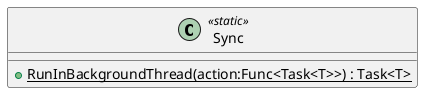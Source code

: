 @startuml
class Sync <<static>> {
    + {static} RunInBackgroundThread(action:Func<Task<T>>) : Task<T>
}
@enduml
